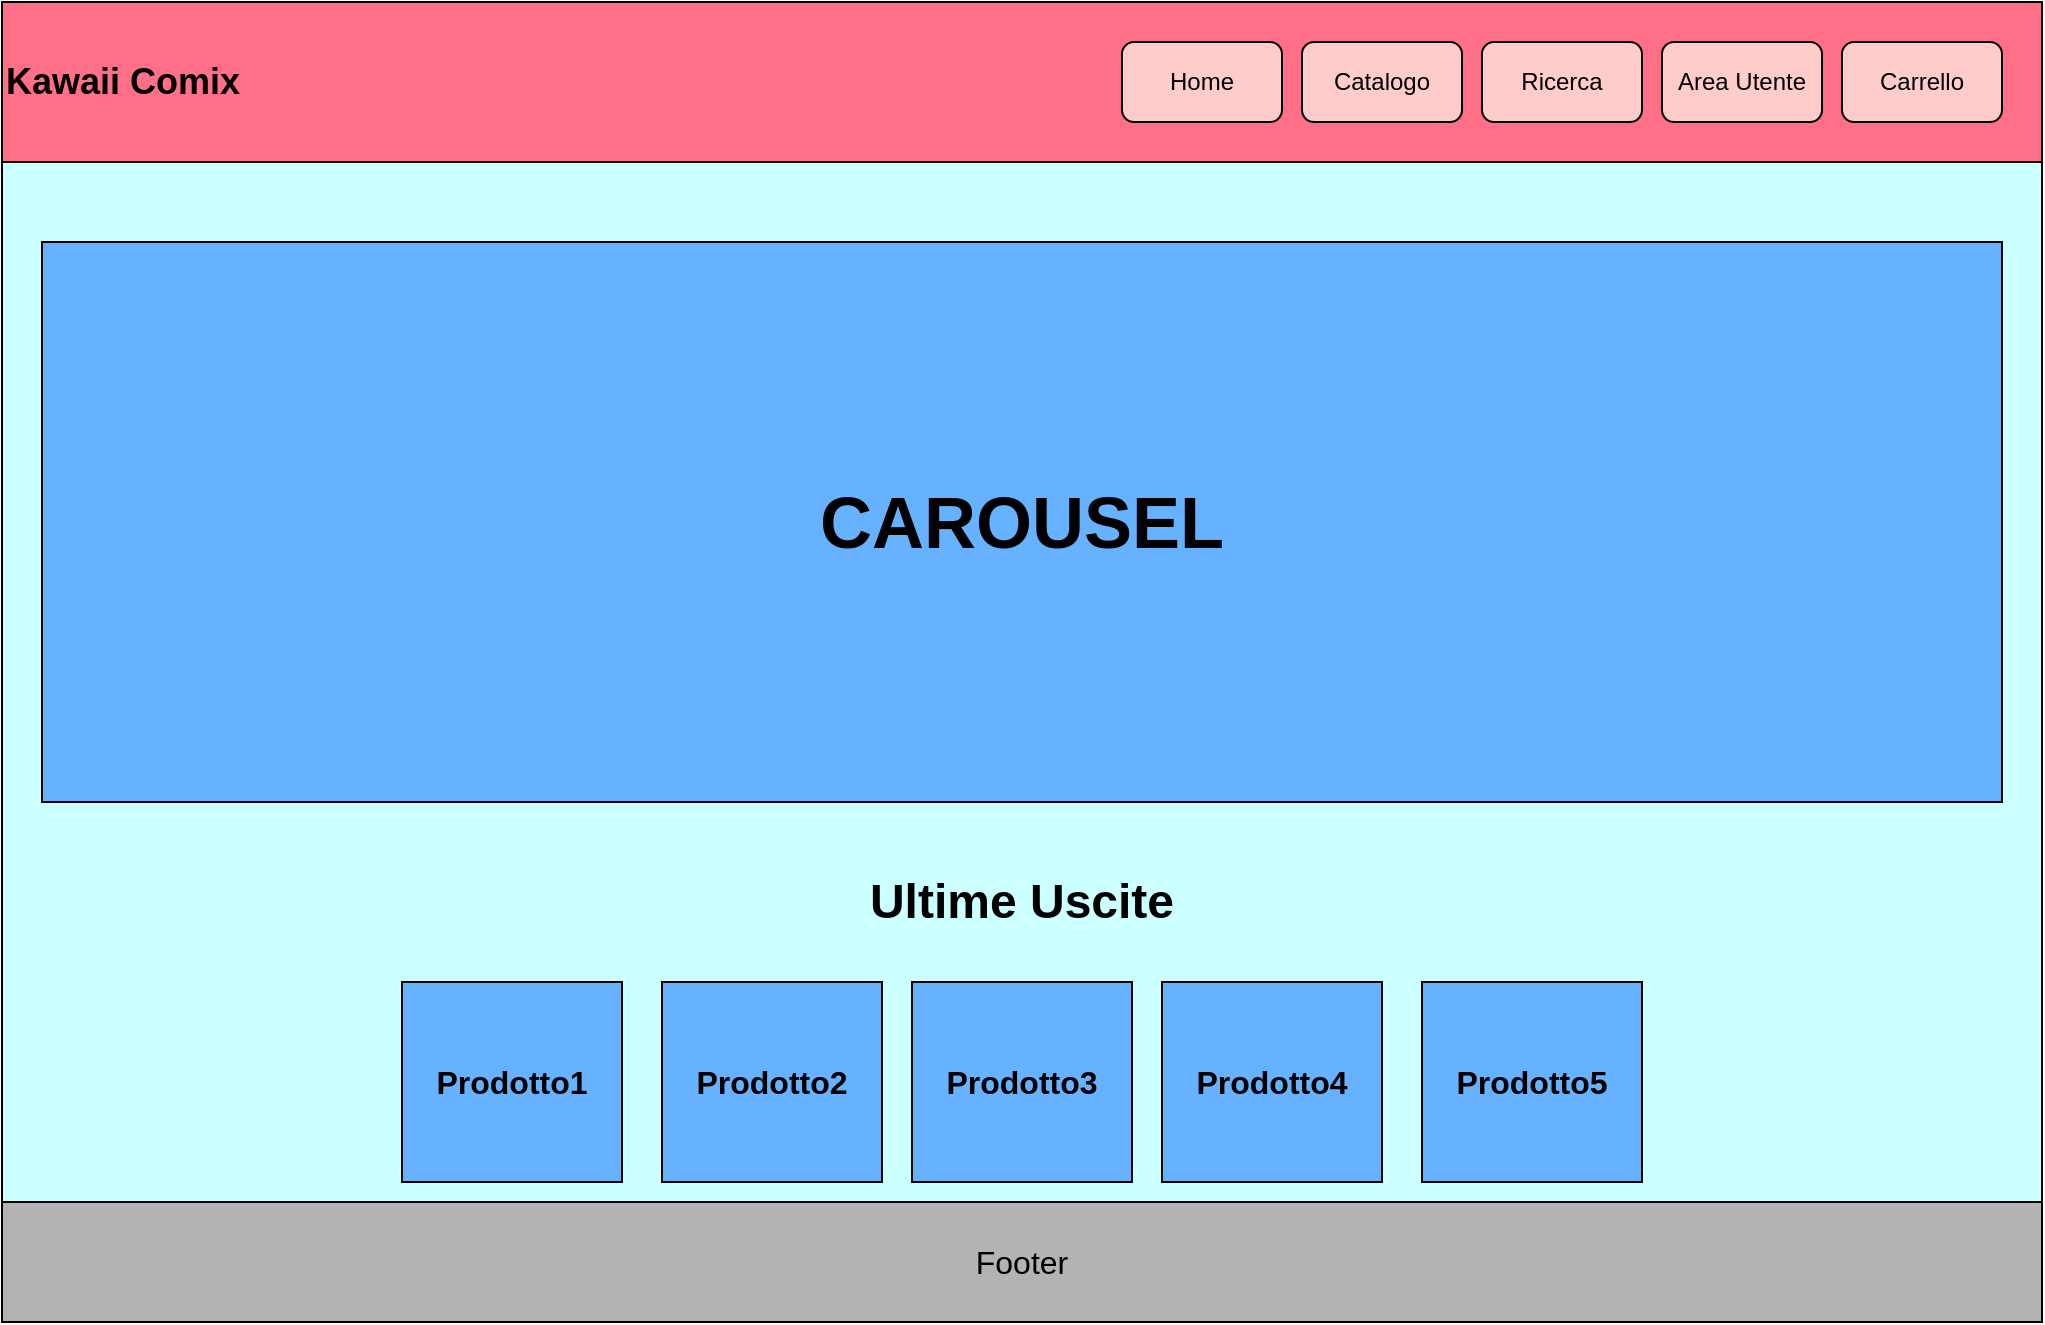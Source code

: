 <mxfile version="21.6.1" type="device">
  <diagram name="Pagina-1" id="wN6YJSM4o66fR8LFv3Vh">
    <mxGraphModel dx="2169" dy="2539" grid="1" gridSize="10" guides="1" tooltips="1" connect="1" arrows="1" fold="1" page="1" pageScale="1" pageWidth="827" pageHeight="1169" math="0" shadow="0">
      <root>
        <mxCell id="0" />
        <mxCell id="1" parent="0" />
        <mxCell id="5UGKIeRZJDmRClwh3Alo-3" value="&lt;font style=&quot;font-size: 18px;&quot;&gt;Kawaii Comix&lt;/font&gt;" style="swimlane;whiteSpace=wrap;html=1;startSize=80;fillColor=#FF6F88;align=left;" parent="1" vertex="1">
          <mxGeometry x="-680" y="-840" width="1020" height="644" as="geometry" />
        </mxCell>
        <mxCell id="5UGKIeRZJDmRClwh3Alo-8" value="" style="whiteSpace=wrap;html=1;fillColor=#CCFFFF;" parent="5UGKIeRZJDmRClwh3Alo-3" vertex="1">
          <mxGeometry y="80" width="1020" height="520" as="geometry" />
        </mxCell>
        <mxCell id="5UGKIeRZJDmRClwh3Alo-9" value="Home" style="rounded=1;whiteSpace=wrap;html=1;fillColor=#FFCCCC;" parent="5UGKIeRZJDmRClwh3Alo-3" vertex="1">
          <mxGeometry x="560" y="20" width="80" height="40" as="geometry" />
        </mxCell>
        <mxCell id="5UGKIeRZJDmRClwh3Alo-10" value="Catalogo" style="rounded=1;whiteSpace=wrap;html=1;fillColor=#FFCCCC;" parent="5UGKIeRZJDmRClwh3Alo-3" vertex="1">
          <mxGeometry x="650" y="20" width="80" height="40" as="geometry" />
        </mxCell>
        <mxCell id="5UGKIeRZJDmRClwh3Alo-11" value="Ricerca" style="rounded=1;whiteSpace=wrap;html=1;fillColor=#FFCCCC;" parent="5UGKIeRZJDmRClwh3Alo-3" vertex="1">
          <mxGeometry x="740" y="20" width="80" height="40" as="geometry" />
        </mxCell>
        <mxCell id="5UGKIeRZJDmRClwh3Alo-12" value="Area Utente" style="rounded=1;whiteSpace=wrap;html=1;fillColor=#FFCCCC;" parent="5UGKIeRZJDmRClwh3Alo-3" vertex="1">
          <mxGeometry x="830" y="20" width="80" height="40" as="geometry" />
        </mxCell>
        <mxCell id="5UGKIeRZJDmRClwh3Alo-13" value="Carrello" style="rounded=1;whiteSpace=wrap;html=1;fillColor=#FFCCCC;" parent="5UGKIeRZJDmRClwh3Alo-3" vertex="1">
          <mxGeometry x="920" y="20" width="80" height="40" as="geometry" />
        </mxCell>
        <mxCell id="5UGKIeRZJDmRClwh3Alo-15" value="&lt;font size=&quot;3&quot;&gt;&lt;b&gt;Prodotto3&lt;/b&gt;&lt;/font&gt;" style="rounded=0;whiteSpace=wrap;html=1;fillColor=#66B2FF;" parent="5UGKIeRZJDmRClwh3Alo-3" vertex="1">
          <mxGeometry x="455" y="490" width="110" height="100" as="geometry" />
        </mxCell>
        <mxCell id="Ni02j1AWVYw0AMUqFdcu-10" value="&lt;font size=&quot;3&quot;&gt;&lt;b&gt;Prodotto2&lt;/b&gt;&lt;/font&gt;" style="rounded=0;whiteSpace=wrap;html=1;fillColor=#66B2FF;" vertex="1" parent="5UGKIeRZJDmRClwh3Alo-3">
          <mxGeometry x="330" y="490" width="110" height="100" as="geometry" />
        </mxCell>
        <mxCell id="Ni02j1AWVYw0AMUqFdcu-11" value="&lt;font size=&quot;3&quot;&gt;&lt;b&gt;Prodotto1&lt;/b&gt;&lt;/font&gt;" style="rounded=0;whiteSpace=wrap;html=1;fillColor=#66B2FF;" vertex="1" parent="5UGKIeRZJDmRClwh3Alo-3">
          <mxGeometry x="200" y="490" width="110" height="100" as="geometry" />
        </mxCell>
        <mxCell id="Ni02j1AWVYw0AMUqFdcu-12" value="&lt;font size=&quot;3&quot;&gt;&lt;b&gt;Prodotto4&lt;/b&gt;&lt;/font&gt;" style="rounded=0;whiteSpace=wrap;html=1;fillColor=#66B2FF;" vertex="1" parent="5UGKIeRZJDmRClwh3Alo-3">
          <mxGeometry x="580" y="490" width="110" height="100" as="geometry" />
        </mxCell>
        <mxCell id="Ni02j1AWVYw0AMUqFdcu-13" value="&lt;font size=&quot;3&quot;&gt;&lt;b&gt;Prodotto5&lt;br&gt;&lt;/b&gt;&lt;/font&gt;" style="rounded=0;whiteSpace=wrap;html=1;fillColor=#66B2FF;" vertex="1" parent="5UGKIeRZJDmRClwh3Alo-3">
          <mxGeometry x="710" y="490" width="110" height="100" as="geometry" />
        </mxCell>
        <mxCell id="Ni02j1AWVYw0AMUqFdcu-14" value="&lt;h1&gt;Ultime Uscite&lt;/h1&gt;" style="rounded=0;whiteSpace=wrap;html=1;fillColor=none;align=center;strokeColor=none;" vertex="1" parent="5UGKIeRZJDmRClwh3Alo-3">
          <mxGeometry x="20" y="420" width="980" height="60" as="geometry" />
        </mxCell>
        <mxCell id="5UGKIeRZJDmRClwh3Alo-4" value="" style="endArrow=none;html=1;rounded=0;" parent="1" edge="1">
          <mxGeometry width="50" height="50" relative="1" as="geometry">
            <mxPoint x="-680" y="-240" as="sourcePoint" />
            <mxPoint x="320" y="-240" as="targetPoint" />
          </mxGeometry>
        </mxCell>
        <mxCell id="5UGKIeRZJDmRClwh3Alo-5" value="&lt;font size=&quot;3&quot;&gt;Footer&lt;/font&gt;" style="whiteSpace=wrap;html=1;fillColor=#B3B3B3;" parent="1" vertex="1">
          <mxGeometry x="-680" y="-240" width="1020" height="60" as="geometry" />
        </mxCell>
        <mxCell id="5UGKIeRZJDmRClwh3Alo-14" value="&lt;h1&gt;&lt;font style=&quot;font-size: 36px;&quot;&gt;CAROUSEL&lt;/font&gt;&lt;/h1&gt;" style="rounded=0;whiteSpace=wrap;html=1;fillColor=#66B2FF;align=center;strokeColor=#000000;" parent="1" vertex="1">
          <mxGeometry x="-660" y="-720" width="980" height="280" as="geometry" />
        </mxCell>
      </root>
    </mxGraphModel>
  </diagram>
</mxfile>
